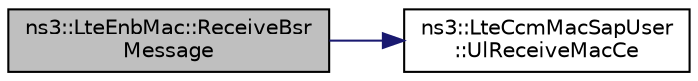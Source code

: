 digraph "ns3::LteEnbMac::ReceiveBsrMessage"
{
 // LATEX_PDF_SIZE
  edge [fontname="Helvetica",fontsize="10",labelfontname="Helvetica",labelfontsize="10"];
  node [fontname="Helvetica",fontsize="10",shape=record];
  rankdir="LR";
  Node1 [label="ns3::LteEnbMac::ReceiveBsr\lMessage",height=0.2,width=0.4,color="black", fillcolor="grey75", style="filled", fontcolor="black",tooltip="Receive a CE element containing the buffer status report."];
  Node1 -> Node2 [color="midnightblue",fontsize="10",style="solid",fontname="Helvetica"];
  Node2 [label="ns3::LteCcmMacSapUser\l::UlReceiveMacCe",height=0.2,width=0.4,color="black", fillcolor="white", style="filled",URL="$classns3_1_1_lte_ccm_mac_sap_user.html#a3011590a93c4278b1dcc594d00843f51",tooltip="When the Primary Component carrier receive a buffer status report it is sent to the CCM."];
}
